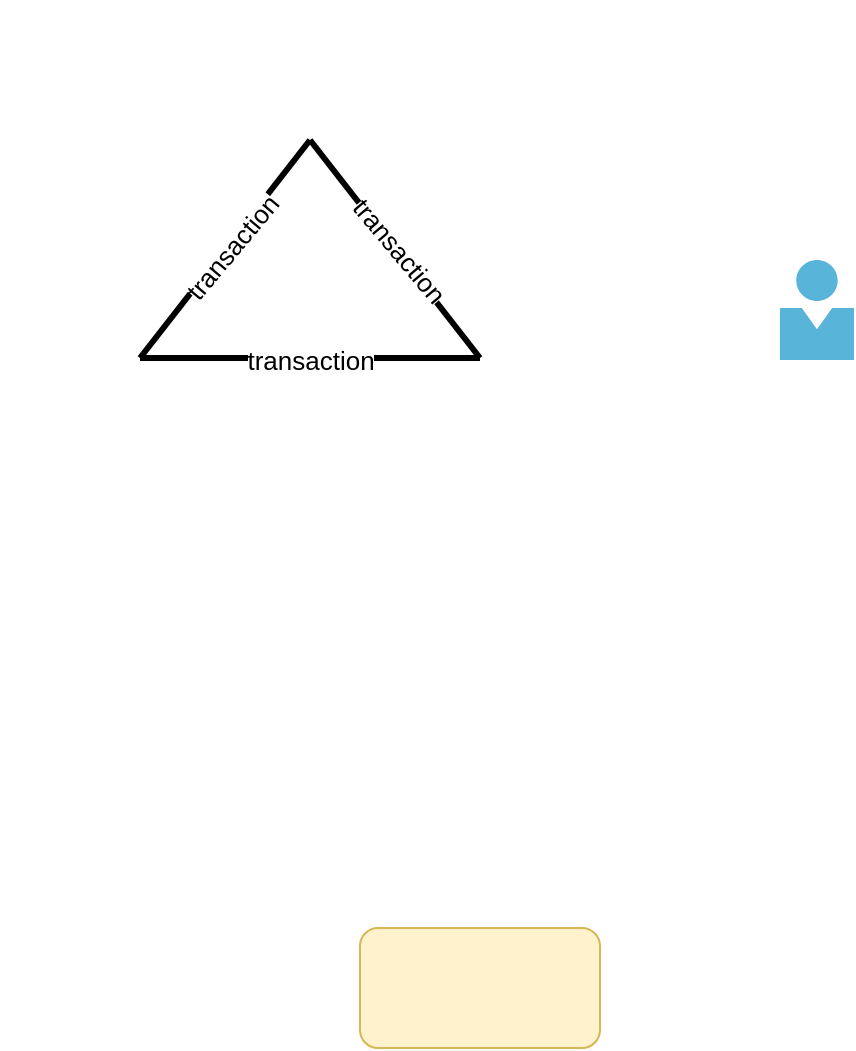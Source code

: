 <mxfile version="21.3.8" type="github">
  <diagram name="第 1 页" id="-28VQTXDqfuDYZ_im5ft">
    <mxGraphModel dx="1026" dy="585" grid="1" gridSize="10" guides="1" tooltips="1" connect="1" arrows="1" fold="1" page="1" pageScale="1" pageWidth="827" pageHeight="1169" math="0" shadow="0">
      <root>
        <mxCell id="0" />
        <mxCell id="1" parent="0" />
        <mxCell id="J7rZFFFMci6jhTMXJYGZ-1" value="" style="rounded=1;whiteSpace=wrap;html=1;fillColor=#fff2cc;strokeColor=#d6b656;" parent="1" vertex="1">
          <mxGeometry x="260" y="860" width="120" height="60" as="geometry" />
        </mxCell>
        <mxCell id="wTJd-Y5oXOGYDvmJ6Plj-7" value="" style="shape=image;html=1;verticalAlign=top;verticalLabelPosition=bottom;labelBackgroundColor=#ffffff;imageAspect=0;aspect=fixed;image=https://cdn1.iconfinder.com/data/icons/business-and-finance-20/200/vector_65_02-128.png" parent="1" vertex="1">
          <mxGeometry x="200" y="396" width="70" height="70" as="geometry" />
        </mxCell>
        <mxCell id="wTJd-Y5oXOGYDvmJ6Plj-12" style="rounded=0;orthogonalLoop=1;jettySize=auto;html=1;entryX=1;entryY=0.5;entryDx=0;entryDy=0;startArrow=none;startFill=0;exitX=0.5;exitY=1;exitDx=0;exitDy=0;strokeWidth=3;endArrow=none;endFill=0;" parent="1" source="wTJd-Y5oXOGYDvmJ6Plj-8" target="wTJd-Y5oXOGYDvmJ6Plj-9" edge="1">
          <mxGeometry relative="1" as="geometry">
            <mxPoint x="230" y="470" as="sourcePoint" />
          </mxGeometry>
        </mxCell>
        <mxCell id="S_lM90suo6QIgIaXcgRy-4" value="transaction" style="edgeLabel;html=1;align=center;verticalAlign=middle;resizable=0;points=[];rotation=-50;fontSize=13;" vertex="1" connectable="0" parent="wTJd-Y5oXOGYDvmJ6Plj-12">
          <mxGeometry x="0.028" y="5" relative="1" as="geometry">
            <mxPoint y="-5" as="offset" />
          </mxGeometry>
        </mxCell>
        <mxCell id="S_lM90suo6QIgIaXcgRy-3" style="rounded=0;orthogonalLoop=1;jettySize=auto;html=1;exitX=0.5;exitY=1;exitDx=0;exitDy=0;entryX=0;entryY=0.5;entryDx=0;entryDy=0;strokeWidth=3;endArrow=none;endFill=0;" edge="1" parent="1" source="wTJd-Y5oXOGYDvmJ6Plj-8" target="wTJd-Y5oXOGYDvmJ6Plj-10">
          <mxGeometry relative="1" as="geometry" />
        </mxCell>
        <mxCell id="S_lM90suo6QIgIaXcgRy-6" value="transaction" style="edgeLabel;html=1;align=center;verticalAlign=middle;resizable=0;points=[];rotation=50;fontSize=13;" vertex="1" connectable="0" parent="S_lM90suo6QIgIaXcgRy-3">
          <mxGeometry x="-0.148" y="2" relative="1" as="geometry">
            <mxPoint x="7" y="9" as="offset" />
          </mxGeometry>
        </mxCell>
        <mxCell id="wTJd-Y5oXOGYDvmJ6Plj-8" value="" style="shape=image;html=1;verticalAlign=top;verticalLabelPosition=bottom;labelBackgroundColor=#ffffff;imageAspect=0;aspect=fixed;image=https://cdn1.iconfinder.com/data/icons/business-and-finance-20/200/vector_65_02-128.png" parent="1" vertex="1">
          <mxGeometry x="200" y="396" width="70" height="70" as="geometry" />
        </mxCell>
        <mxCell id="S_lM90suo6QIgIaXcgRy-1" style="edgeStyle=orthogonalEdgeStyle;rounded=0;orthogonalLoop=1;jettySize=auto;html=1;endArrow=none;endFill=0;strokeWidth=3;" edge="1" parent="1" source="wTJd-Y5oXOGYDvmJ6Plj-9" target="wTJd-Y5oXOGYDvmJ6Plj-10">
          <mxGeometry relative="1" as="geometry" />
        </mxCell>
        <mxCell id="S_lM90suo6QIgIaXcgRy-5" value="transaction" style="edgeLabel;html=1;align=center;verticalAlign=middle;resizable=0;points=[];fontSize=13;" vertex="1" connectable="0" parent="S_lM90suo6QIgIaXcgRy-1">
          <mxGeometry x="-0.188" y="-1" relative="1" as="geometry">
            <mxPoint x="16" as="offset" />
          </mxGeometry>
        </mxCell>
        <mxCell id="wTJd-Y5oXOGYDvmJ6Plj-9" value="" style="shape=image;html=1;verticalAlign=top;verticalLabelPosition=bottom;labelBackgroundColor=#ffffff;imageAspect=0;aspect=fixed;image=https://cdn1.iconfinder.com/data/icons/business-and-finance-20/200/vector_65_02-128.png" parent="1" vertex="1">
          <mxGeometry x="80" y="540" width="70" height="70" as="geometry" />
        </mxCell>
        <mxCell id="wTJd-Y5oXOGYDvmJ6Plj-10" value="" style="shape=image;html=1;verticalAlign=top;verticalLabelPosition=bottom;labelBackgroundColor=#ffffff;imageAspect=0;aspect=fixed;image=https://cdn1.iconfinder.com/data/icons/business-and-finance-20/200/vector_65_02-128.png" parent="1" vertex="1">
          <mxGeometry x="320" y="540" width="70" height="70" as="geometry" />
        </mxCell>
        <mxCell id="wTJd-Y5oXOGYDvmJ6Plj-11" value="" style="image;sketch=0;aspect=fixed;html=1;points=[];align=center;fontSize=12;image=img/lib/mscae/Person.svg;" parent="1" vertex="1">
          <mxGeometry x="470" y="526" width="37" height="50" as="geometry" />
        </mxCell>
      </root>
    </mxGraphModel>
  </diagram>
</mxfile>
